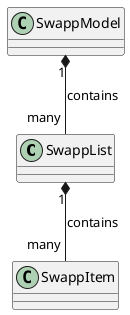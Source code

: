 @startuml
SwappList"1" *-- "many" SwappItem: contains

SwappModel"1" *-- "many" SwappList: contains
@enduml